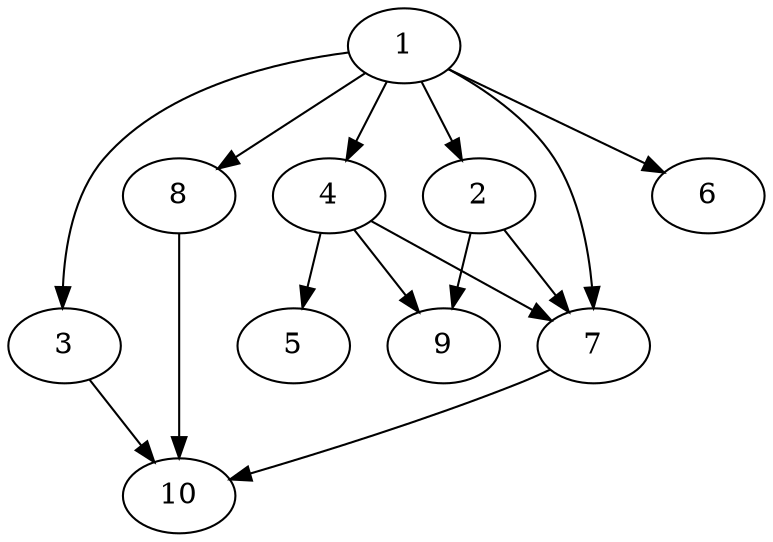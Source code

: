 // DAG automatically generated by daggen at Fri Aug  4 16:35:13 2017
// ./daggen --dot -n 10 --fat 0.5 --regular 0.2 --density 0.8 --jump 2 
digraph G {
  1 [size="2061", alpha="0.16"]
  1 -> 2 [size ="34"]
  1 -> 3 [size ="34"]
  1 -> 4 [size ="34"]
  1 -> 6 [size ="34"]
  1 -> 7 [size ="34"]
  1 -> 8 [size ="34"]
  2 [size="231928", alpha="0.12"]
  2 -> 7 [size ="302"]
  2 -> 9 [size ="302"]
  3 [size="385792", alpha="0.04"]
  3 -> 10 [size ="302"]
  4 [size="549756", alpha="0.10"]
  4 -> 5 [size ="537"]
  4 -> 7 [size ="537"]
  4 -> 9 [size ="537"]
  5 [size="231928", alpha="0.02"]
  6 [size="6982", alpha="0.07"]
  7 [size="23846", alpha="0.19"]
  7 -> 10 [size ="75"]
  8 [size="1073742", alpha="0.17"]
  8 -> 10 [size ="839"]
  9 [size="446969", alpha="0.02"]
  10 [size="897352", alpha="0.03"]
}
